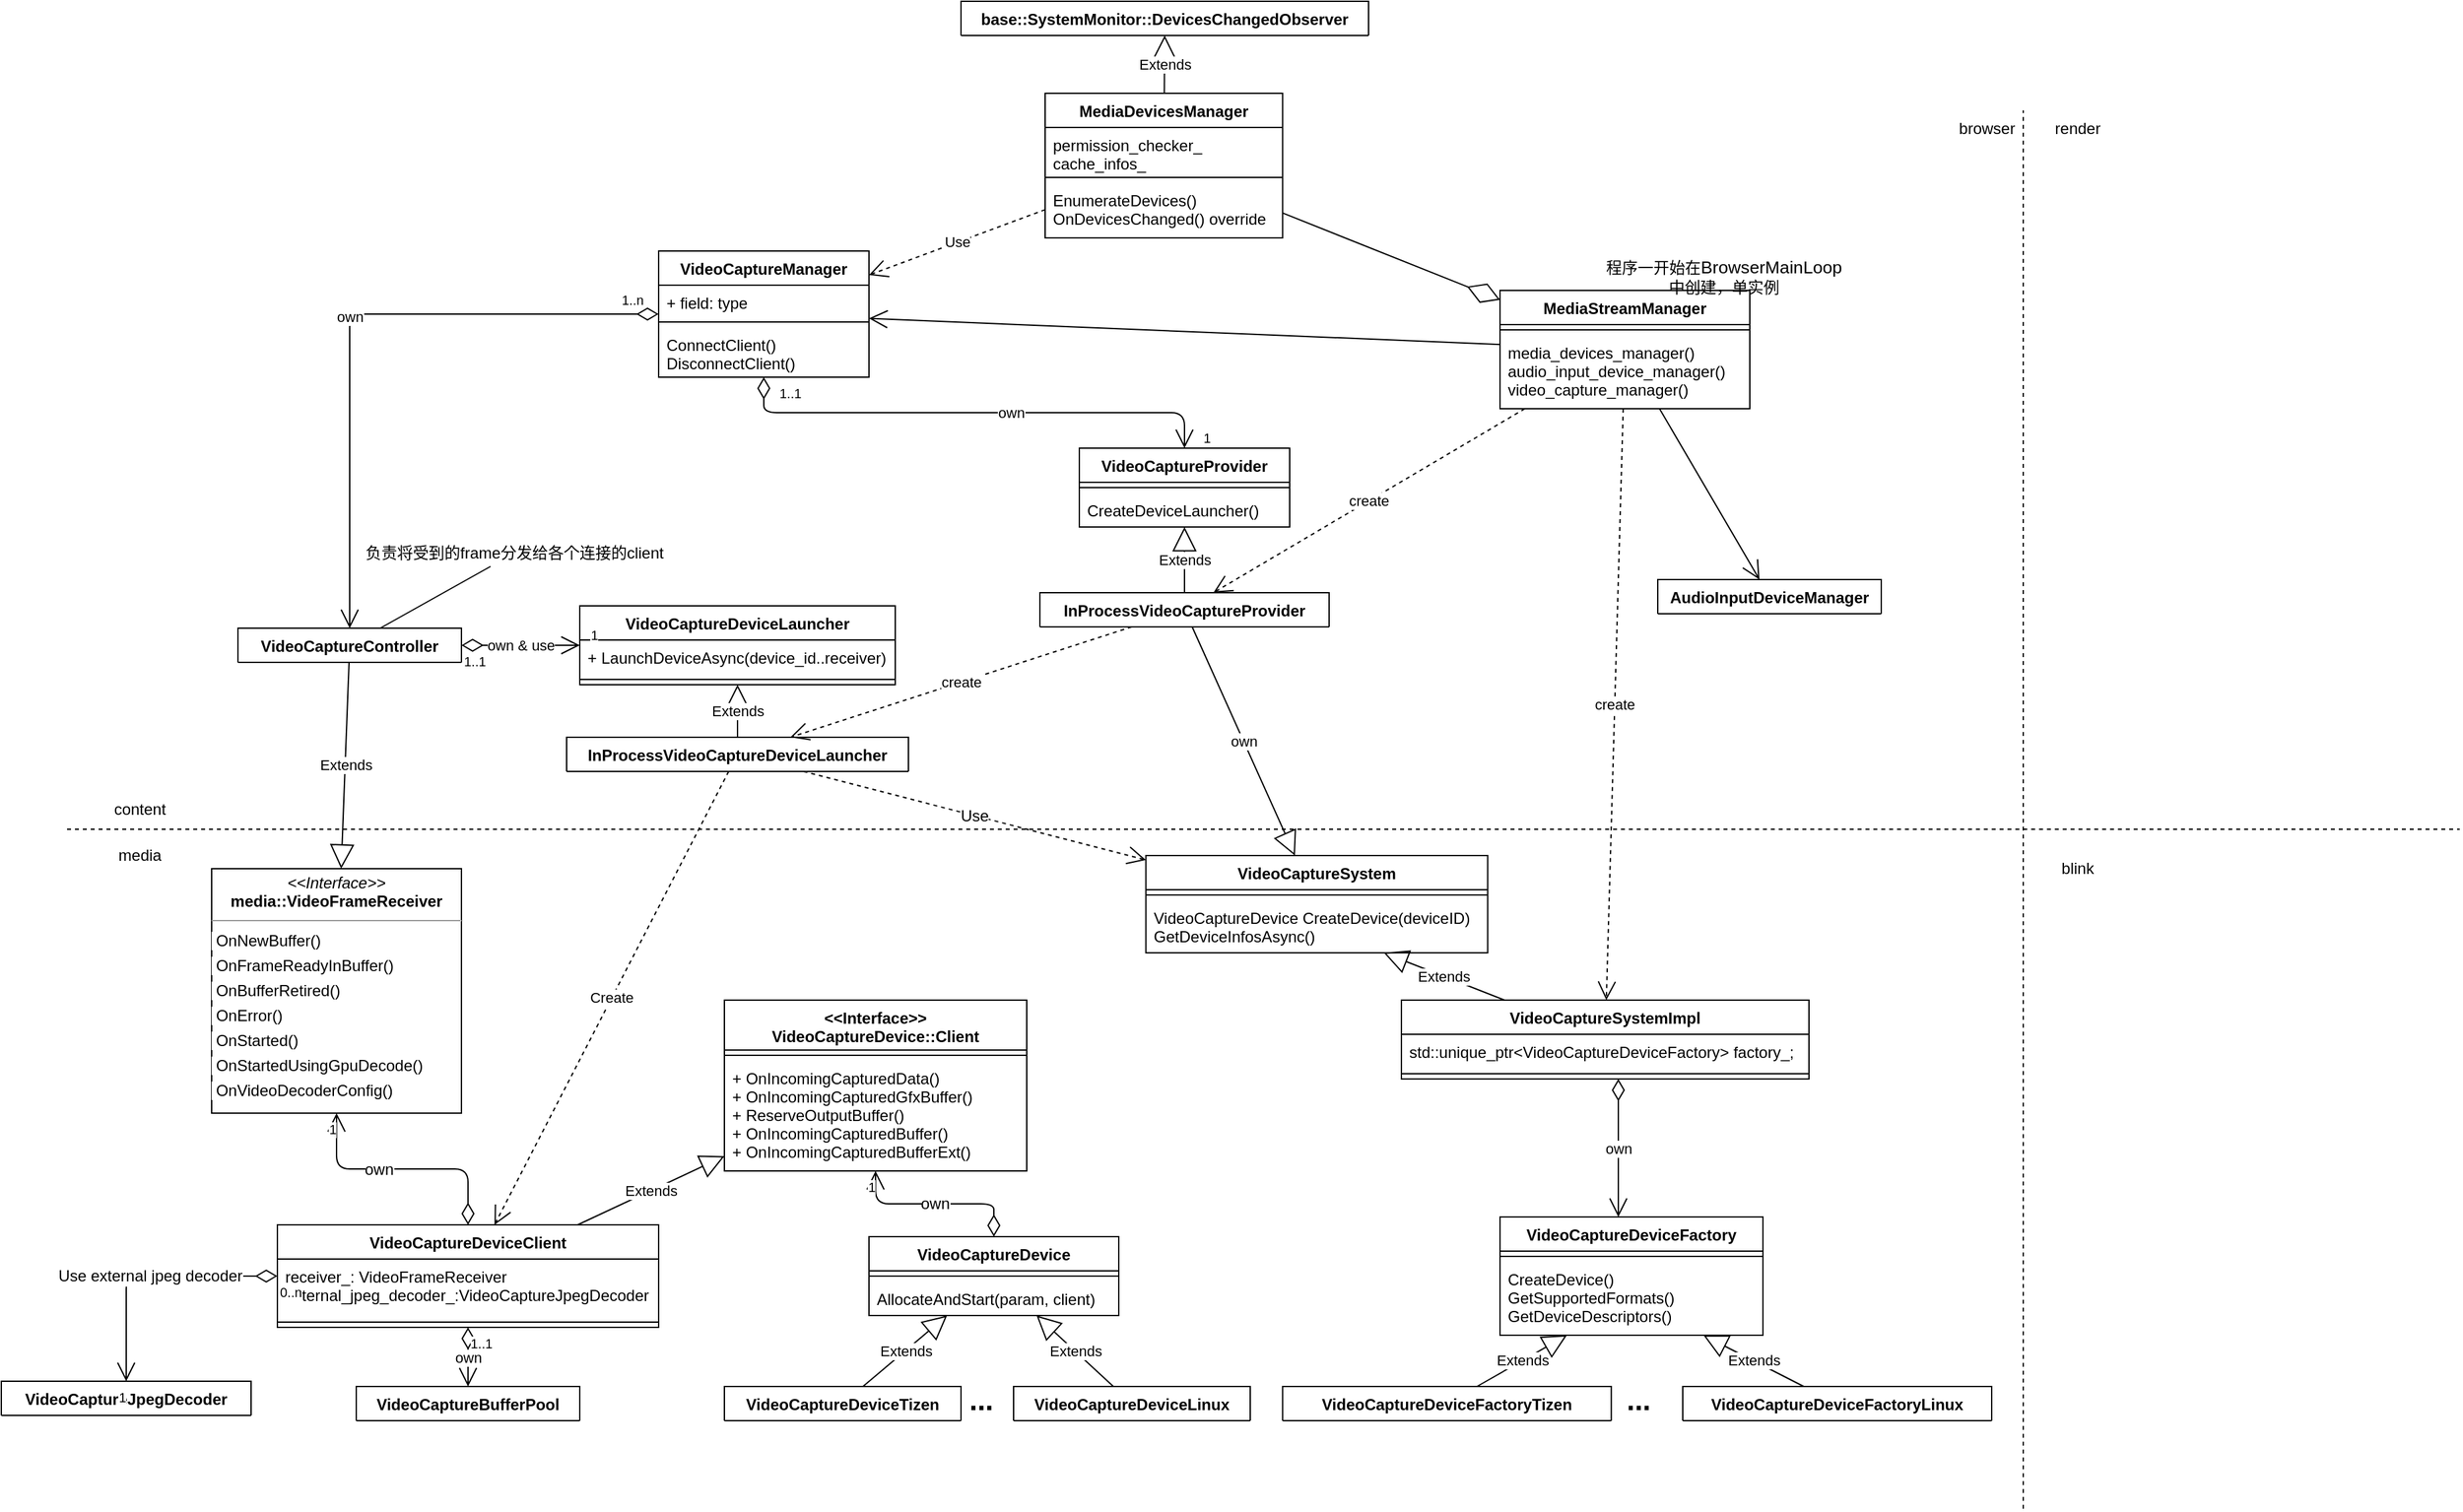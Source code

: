 <mxfile version="12.6.5" type="device"><diagram name="Page-1" id="c4acf3e9-155e-7222-9cf6-157b1a14988f"><mxGraphModel dx="3220" dy="1370" grid="1" gridSize="10" guides="1" tooltips="1" connect="1" arrows="1" fold="1" page="1" pageScale="1" pageWidth="850" pageHeight="1100" background="#ffffff" math="0" shadow="0"><root><mxCell id="0"/><mxCell id="1" parent="0"/><mxCell id="2zGY9rccFZn19IhtZDdH-2" value="MediaStreamManager" style="swimlane;fontStyle=1;align=center;verticalAlign=top;childLayout=stackLayout;horizontal=1;startSize=26;horizontalStack=0;resizeParent=1;resizeParentMax=0;resizeLast=0;collapsible=1;marginBottom=0;" parent="1" vertex="1"><mxGeometry x="1000" y="470" width="190" height="90" as="geometry"><mxRectangle x="1000" y="480" width="160" height="26" as="alternateBounds"/></mxGeometry></mxCell><mxCell id="2zGY9rccFZn19IhtZDdH-4" value="" style="line;strokeWidth=1;fillColor=none;align=left;verticalAlign=middle;spacingTop=-1;spacingLeft=3;spacingRight=3;rotatable=0;labelPosition=right;points=[];portConstraint=eastwest;" parent="2zGY9rccFZn19IhtZDdH-2" vertex="1"><mxGeometry y="26" width="190" height="8" as="geometry"/></mxCell><mxCell id="2zGY9rccFZn19IhtZDdH-5" value="media_devices_manager()&#10;audio_input_device_manager()&#10;video_capture_manager()" style="text;strokeColor=none;fillColor=none;align=left;verticalAlign=top;spacingLeft=4;spacingRight=4;overflow=hidden;rotatable=0;points=[[0,0.5],[1,0.5]];portConstraint=eastwest;" parent="2zGY9rccFZn19IhtZDdH-2" vertex="1"><mxGeometry y="34" width="190" height="56" as="geometry"/></mxCell><mxCell id="2zGY9rccFZn19IhtZDdH-7" value="VideoCaptureManager" style="swimlane;fontStyle=1;align=center;verticalAlign=top;childLayout=stackLayout;horizontal=1;startSize=26;horizontalStack=0;resizeParent=1;resizeParentMax=0;resizeLast=0;collapsible=1;marginBottom=0;" parent="1" vertex="1"><mxGeometry x="360" y="440" width="160" height="96" as="geometry"><mxRectangle x="360" y="470" width="160" height="26" as="alternateBounds"/></mxGeometry></mxCell><mxCell id="2zGY9rccFZn19IhtZDdH-8" value="+ field: type" style="text;strokeColor=none;fillColor=none;align=left;verticalAlign=top;spacingLeft=4;spacingRight=4;overflow=hidden;rotatable=0;points=[[0,0.5],[1,0.5]];portConstraint=eastwest;" parent="2zGY9rccFZn19IhtZDdH-7" vertex="1"><mxGeometry y="26" width="160" height="24" as="geometry"/></mxCell><mxCell id="2zGY9rccFZn19IhtZDdH-9" value="" style="line;strokeWidth=1;fillColor=none;align=left;verticalAlign=middle;spacingTop=-1;spacingLeft=3;spacingRight=3;rotatable=0;labelPosition=right;points=[];portConstraint=eastwest;" parent="2zGY9rccFZn19IhtZDdH-7" vertex="1"><mxGeometry y="50" width="160" height="8" as="geometry"/></mxCell><mxCell id="2zGY9rccFZn19IhtZDdH-10" value="ConnectClient()&#10;DisconnectClient()" style="text;strokeColor=none;fillColor=none;align=left;verticalAlign=top;spacingLeft=4;spacingRight=4;overflow=hidden;rotatable=0;points=[[0,0.5],[1,0.5]];portConstraint=eastwest;" parent="2zGY9rccFZn19IhtZDdH-7" vertex="1"><mxGeometry y="58" width="160" height="38" as="geometry"/></mxCell><mxCell id="2zGY9rccFZn19IhtZDdH-12" value="" style="endArrow=open;endFill=1;endSize=12;html=1;" parent="1" source="2zGY9rccFZn19IhtZDdH-2" target="2zGY9rccFZn19IhtZDdH-7" edge="1"><mxGeometry width="160" relative="1" as="geometry"><mxPoint x="70" y="346" as="sourcePoint"/><mxPoint x="230" y="346" as="targetPoint"/></mxGeometry></mxCell><mxCell id="2zGY9rccFZn19IhtZDdH-14" value="程序一开始在&lt;span style=&quot;white-space: normal ; font-family: &amp;#34;arial&amp;#34; , &amp;#34;verdana&amp;#34; , sans-serif ; font-size: 13.333px ; background-color: rgb(255 , 255 , 255)&quot;&gt;BrowserMainLoop&lt;/span&gt;中创建，单实例" style="text;html=1;align=center;verticalAlign=middle;resizable=0;points=[];autosize=1;" parent="1" vertex="1"><mxGeometry x="1030" y="450" width="280" height="20" as="geometry"/></mxCell><mxCell id="2zGY9rccFZn19IhtZDdH-15" value="" style="endArrow=none;html=1;" parent="1" source="2zGY9rccFZn19IhtZDdH-2" target="2zGY9rccFZn19IhtZDdH-14" edge="1"><mxGeometry width="50" height="50" relative="1" as="geometry"><mxPoint x="650" y="487" as="sourcePoint"/><mxPoint x="700" y="437" as="targetPoint"/></mxGeometry></mxCell><mxCell id="2zGY9rccFZn19IhtZDdH-28" value="VideoCaptureDeviceFactory" style="swimlane;fontStyle=1;align=center;verticalAlign=top;childLayout=stackLayout;horizontal=1;startSize=26;horizontalStack=0;resizeParent=1;resizeParentMax=0;resizeLast=0;collapsible=1;marginBottom=0;" parent="1" vertex="1"><mxGeometry x="1000" y="1175" width="200" height="90" as="geometry"><mxRectangle x="840" y="920" width="190" height="26" as="alternateBounds"/></mxGeometry></mxCell><mxCell id="2zGY9rccFZn19IhtZDdH-30" value="" style="line;strokeWidth=1;fillColor=none;align=left;verticalAlign=middle;spacingTop=-1;spacingLeft=3;spacingRight=3;rotatable=0;labelPosition=right;points=[];portConstraint=eastwest;" parent="2zGY9rccFZn19IhtZDdH-28" vertex="1"><mxGeometry y="26" width="200" height="8" as="geometry"/></mxCell><mxCell id="2zGY9rccFZn19IhtZDdH-31" value="CreateDevice()&#10;GetSupportedFormats()&#10;GetDeviceDescriptors()" style="text;strokeColor=none;fillColor=none;align=left;verticalAlign=top;spacingLeft=4;spacingRight=4;overflow=hidden;rotatable=0;points=[[0,0.5],[1,0.5]];portConstraint=eastwest;" parent="2zGY9rccFZn19IhtZDdH-28" vertex="1"><mxGeometry y="34" width="200" height="56" as="geometry"/></mxCell><mxCell id="2zGY9rccFZn19IhtZDdH-32" value="VideoCaptureController" style="swimlane;fontStyle=1;align=center;verticalAlign=top;childLayout=stackLayout;horizontal=1;startSize=26;horizontalStack=0;resizeParent=1;resizeParentMax=0;resizeLast=0;collapsible=1;marginBottom=0;" parent="1" vertex="1" collapsed="1"><mxGeometry x="40" y="727" width="170" height="26" as="geometry"><mxRectangle x="90" y="750" width="160" height="86" as="alternateBounds"/></mxGeometry></mxCell><mxCell id="2zGY9rccFZn19IhtZDdH-33" value="+ field: type" style="text;strokeColor=none;fillColor=none;align=left;verticalAlign=top;spacingLeft=4;spacingRight=4;overflow=hidden;rotatable=0;points=[[0,0.5],[1,0.5]];portConstraint=eastwest;" parent="2zGY9rccFZn19IhtZDdH-32" vertex="1"><mxGeometry y="26" width="170" height="26" as="geometry"/></mxCell><mxCell id="2zGY9rccFZn19IhtZDdH-34" value="" style="line;strokeWidth=1;fillColor=none;align=left;verticalAlign=middle;spacingTop=-1;spacingLeft=3;spacingRight=3;rotatable=0;labelPosition=right;points=[];portConstraint=eastwest;" parent="2zGY9rccFZn19IhtZDdH-32" vertex="1"><mxGeometry y="52" width="170" height="8" as="geometry"/></mxCell><mxCell id="2zGY9rccFZn19IhtZDdH-35" value="+ method(type): type" style="text;strokeColor=none;fillColor=none;align=left;verticalAlign=top;spacingLeft=4;spacingRight=4;overflow=hidden;rotatable=0;points=[[0,0.5],[1,0.5]];portConstraint=eastwest;" parent="2zGY9rccFZn19IhtZDdH-32" vertex="1"><mxGeometry y="60" width="170" height="26" as="geometry"/></mxCell><mxCell id="2zGY9rccFZn19IhtZDdH-36" value="own" style="endArrow=open;html=1;endSize=12;startArrow=diamondThin;startSize=14;startFill=0;edgeStyle=orthogonalEdgeStyle;" parent="1" source="2zGY9rccFZn19IhtZDdH-7" target="2zGY9rccFZn19IhtZDdH-32" edge="1"><mxGeometry relative="1" as="geometry"><mxPoint x="40" y="476" as="sourcePoint"/><mxPoint x="200" y="476" as="targetPoint"/></mxGeometry></mxCell><mxCell id="2zGY9rccFZn19IhtZDdH-37" value="1..n" style="resizable=0;html=1;align=left;verticalAlign=top;labelBackgroundColor=#ffffff;fontSize=10;" parent="2zGY9rccFZn19IhtZDdH-36" connectable="0" vertex="1"><mxGeometry x="-1" relative="1" as="geometry"><mxPoint x="-30" y="-23" as="offset"/></mxGeometry></mxCell><mxCell id="2zGY9rccFZn19IhtZDdH-39" value="负责将受到的frame分发给各个连接的client" style="text;html=1;align=center;verticalAlign=middle;resizable=0;points=[];autosize=1;" parent="1" vertex="1"><mxGeometry x="130" y="660" width="240" height="20" as="geometry"/></mxCell><mxCell id="2zGY9rccFZn19IhtZDdH-40" value="" style="endArrow=none;html=1;" parent="1" source="2zGY9rccFZn19IhtZDdH-39" target="2zGY9rccFZn19IhtZDdH-32" edge="1"><mxGeometry width="50" height="50" relative="1" as="geometry"><mxPoint x="166.5" y="243" as="sourcePoint"/><mxPoint x="185" y="206" as="targetPoint"/></mxGeometry></mxCell><mxCell id="2zGY9rccFZn19IhtZDdH-44" value="Extends" style="endArrow=block;endSize=16;endFill=0;html=1;" parent="1" source="2zGY9rccFZn19IhtZDdH-32" target="6Ihfe6y1neS1wePysVpg-107" edge="1"><mxGeometry width="160" relative="1" as="geometry"><mxPoint x="40" y="676" as="sourcePoint"/><mxPoint x="173.819" y="590" as="targetPoint"/></mxGeometry></mxCell><mxCell id="2zGY9rccFZn19IhtZDdH-45" value="" style="endArrow=none;dashed=1;html=1;" parent="1" edge="1"><mxGeometry width="50" height="50" relative="1" as="geometry"><mxPoint x="-90" y="880" as="sourcePoint"/><mxPoint x="1730" y="880" as="targetPoint"/></mxGeometry></mxCell><mxCell id="2zGY9rccFZn19IhtZDdH-46" value="content" style="text;html=1;align=center;verticalAlign=middle;resizable=0;points=[];autosize=1;" parent="1" vertex="1"><mxGeometry x="-60" y="855" width="50" height="20" as="geometry"/></mxCell><mxCell id="2zGY9rccFZn19IhtZDdH-47" value="media" style="text;html=1;align=center;verticalAlign=middle;resizable=0;points=[];autosize=1;" parent="1" vertex="1"><mxGeometry x="-60" y="890" width="50" height="20" as="geometry"/></mxCell><mxCell id="2zGY9rccFZn19IhtZDdH-48" value="" style="endArrow=none;dashed=1;html=1;" parent="1" edge="1"><mxGeometry width="50" height="50" relative="1" as="geometry"><mxPoint x="1398" y="1397" as="sourcePoint"/><mxPoint x="1398" y="333" as="targetPoint"/></mxGeometry></mxCell><mxCell id="2zGY9rccFZn19IhtZDdH-49" value="browser" style="text;html=1;align=center;verticalAlign=middle;resizable=0;points=[];autosize=1;" parent="1" vertex="1"><mxGeometry x="1340" y="337" width="60" height="20" as="geometry"/></mxCell><mxCell id="2zGY9rccFZn19IhtZDdH-50" value="render" style="text;html=1;align=center;verticalAlign=middle;resizable=0;points=[];autosize=1;" parent="1" vertex="1"><mxGeometry x="1414" y="337" width="50" height="20" as="geometry"/></mxCell><mxCell id="2zGY9rccFZn19IhtZDdH-51" value="VideoCaptureDeviceClient" style="swimlane;fontStyle=1;align=center;verticalAlign=top;childLayout=stackLayout;horizontal=1;startSize=26;horizontalStack=0;resizeParent=1;resizeParentMax=0;resizeLast=0;collapsible=1;marginBottom=0;" parent="1" vertex="1"><mxGeometry x="70" y="1181" width="290" height="78" as="geometry"><mxRectangle x="120" y="1106" width="180" height="26" as="alternateBounds"/></mxGeometry></mxCell><mxCell id="2zGY9rccFZn19IhtZDdH-52" value="receiver_: VideoFrameReceiver&#10;external_jpeg_decoder_:VideoCaptureJpegDecoder" style="text;strokeColor=none;fillColor=none;align=left;verticalAlign=top;spacingLeft=4;spacingRight=4;overflow=hidden;rotatable=0;points=[[0,0.5],[1,0.5]];portConstraint=eastwest;" parent="2zGY9rccFZn19IhtZDdH-51" vertex="1"><mxGeometry y="26" width="290" height="44" as="geometry"/></mxCell><mxCell id="2zGY9rccFZn19IhtZDdH-53" value="" style="line;strokeWidth=1;fillColor=none;align=left;verticalAlign=middle;spacingTop=-1;spacingLeft=3;spacingRight=3;rotatable=0;labelPosition=right;points=[];portConstraint=eastwest;" parent="2zGY9rccFZn19IhtZDdH-51" vertex="1"><mxGeometry y="70" width="290" height="8" as="geometry"/></mxCell><mxCell id="2zGY9rccFZn19IhtZDdH-64" value="Extends" style="endArrow=block;endSize=16;endFill=0;html=1;" parent="1" source="2zGY9rccFZn19IhtZDdH-51" target="FUYTme6IYobLHsFIHj_t-3" edge="1"><mxGeometry width="160" relative="1" as="geometry"><mxPoint x="30" y="1420" as="sourcePoint"/><mxPoint x="416.597" y="1000.0" as="targetPoint"/></mxGeometry></mxCell><mxCell id="2zGY9rccFZn19IhtZDdH-65" value="VideoCaptureDeviceLauncher" style="swimlane;fontStyle=1;align=center;verticalAlign=top;childLayout=stackLayout;horizontal=1;startSize=26;horizontalStack=0;resizeParent=1;resizeParentMax=0;resizeLast=0;collapsible=1;marginBottom=0;" parent="1" vertex="1"><mxGeometry x="300" y="710" width="240" height="60" as="geometry"><mxRectangle x="300" y="700" width="200" height="26" as="alternateBounds"/></mxGeometry></mxCell><mxCell id="2zGY9rccFZn19IhtZDdH-68" value="+ LaunchDeviceAsync(device_id..receiver)" style="text;strokeColor=none;fillColor=none;align=left;verticalAlign=top;spacingLeft=4;spacingRight=4;overflow=hidden;rotatable=0;points=[[0,0.5],[1,0.5]];portConstraint=eastwest;" parent="2zGY9rccFZn19IhtZDdH-65" vertex="1"><mxGeometry y="26" width="240" height="26" as="geometry"/></mxCell><mxCell id="2zGY9rccFZn19IhtZDdH-67" value="" style="line;strokeWidth=1;fillColor=none;align=left;verticalAlign=middle;spacingTop=-1;spacingLeft=3;spacingRight=3;rotatable=0;labelPosition=right;points=[];portConstraint=eastwest;" parent="2zGY9rccFZn19IhtZDdH-65" vertex="1"><mxGeometry y="52" width="240" height="8" as="geometry"/></mxCell><mxCell id="2zGY9rccFZn19IhtZDdH-71" value="InProcessVideoCaptureDeviceLauncher" style="swimlane;fontStyle=1;align=center;verticalAlign=top;childLayout=stackLayout;horizontal=1;startSize=26;horizontalStack=0;resizeParent=1;resizeParentMax=0;resizeLast=0;collapsible=1;marginBottom=0;" parent="1" vertex="1" collapsed="1"><mxGeometry x="290" y="810" width="260" height="26" as="geometry"><mxRectangle x="120" y="820" width="270" height="86" as="alternateBounds"/></mxGeometry></mxCell><mxCell id="2zGY9rccFZn19IhtZDdH-72" value="+ field: type" style="text;strokeColor=none;fillColor=none;align=left;verticalAlign=top;spacingLeft=4;spacingRight=4;overflow=hidden;rotatable=0;points=[[0,0.5],[1,0.5]];portConstraint=eastwest;" parent="2zGY9rccFZn19IhtZDdH-71" vertex="1"><mxGeometry y="26" width="260" height="26" as="geometry"/></mxCell><mxCell id="2zGY9rccFZn19IhtZDdH-73" value="" style="line;strokeWidth=1;fillColor=none;align=left;verticalAlign=middle;spacingTop=-1;spacingLeft=3;spacingRight=3;rotatable=0;labelPosition=right;points=[];portConstraint=eastwest;" parent="2zGY9rccFZn19IhtZDdH-71" vertex="1"><mxGeometry y="52" width="260" height="8" as="geometry"/></mxCell><mxCell id="2zGY9rccFZn19IhtZDdH-74" value="+ method(type): type" style="text;strokeColor=none;fillColor=none;align=left;verticalAlign=top;spacingLeft=4;spacingRight=4;overflow=hidden;rotatable=0;points=[[0,0.5],[1,0.5]];portConstraint=eastwest;" parent="2zGY9rccFZn19IhtZDdH-71" vertex="1"><mxGeometry y="60" width="260" height="26" as="geometry"/></mxCell><mxCell id="2zGY9rccFZn19IhtZDdH-79" value="Extends" style="endArrow=block;endSize=16;endFill=0;html=1;" parent="1" source="2zGY9rccFZn19IhtZDdH-71" target="2zGY9rccFZn19IhtZDdH-65" edge="1"><mxGeometry width="160" relative="1" as="geometry"><mxPoint x="30" y="1420" as="sourcePoint"/><mxPoint x="190" y="1420" as="targetPoint"/></mxGeometry></mxCell><mxCell id="2zGY9rccFZn19IhtZDdH-81" value="Create" style="endArrow=open;endSize=12;dashed=1;html=1;" parent="1" source="2zGY9rccFZn19IhtZDdH-71" target="2zGY9rccFZn19IhtZDdH-51" edge="1"><mxGeometry width="160" relative="1" as="geometry"><mxPoint x="30" y="1420" as="sourcePoint"/><mxPoint x="190" y="1420" as="targetPoint"/></mxGeometry></mxCell><mxCell id="2zGY9rccFZn19IhtZDdH-84" value="own &amp;amp; use" style="endArrow=open;html=1;endSize=12;startArrow=diamondThin;startSize=14;startFill=0;edgeStyle=orthogonalEdgeStyle;" parent="1" source="2zGY9rccFZn19IhtZDdH-32" target="2zGY9rccFZn19IhtZDdH-65" edge="1"><mxGeometry relative="1" as="geometry"><mxPoint x="304.9" y="590" as="sourcePoint"/><mxPoint x="384.857" y="550" as="targetPoint"/></mxGeometry></mxCell><mxCell id="2zGY9rccFZn19IhtZDdH-85" value="1..1" style="resizable=0;html=1;align=left;verticalAlign=top;labelBackgroundColor=#ffffff;fontSize=10;" parent="2zGY9rccFZn19IhtZDdH-84" connectable="0" vertex="1"><mxGeometry x="-1" relative="1" as="geometry"/></mxCell><mxCell id="2zGY9rccFZn19IhtZDdH-86" value="1" style="resizable=0;html=1;align=right;verticalAlign=top;labelBackgroundColor=#ffffff;fontSize=10;" parent="2zGY9rccFZn19IhtZDdH-84" connectable="0" vertex="1"><mxGeometry x="1" relative="1" as="geometry"><mxPoint x="14.9" y="-20.1" as="offset"/></mxGeometry></mxCell><mxCell id="FUYTme6IYobLHsFIHj_t-3" value="&lt;&lt;Interface&gt;&gt;&#10;VideoCaptureDevice::Client" style="swimlane;fontStyle=1;align=center;verticalAlign=top;childLayout=stackLayout;horizontal=1;startSize=38;horizontalStack=0;resizeParent=1;resizeParentMax=0;resizeLast=0;collapsible=1;marginBottom=0;" parent="1" vertex="1"><mxGeometry x="410" y="1010" width="230" height="130" as="geometry"><mxRectangle x="350" y="1016" width="190" height="38" as="alternateBounds"/></mxGeometry></mxCell><mxCell id="FUYTme6IYobLHsFIHj_t-5" value="" style="line;strokeWidth=1;fillColor=none;align=left;verticalAlign=middle;spacingTop=-1;spacingLeft=3;spacingRight=3;rotatable=0;labelPosition=right;points=[];portConstraint=eastwest;" parent="FUYTme6IYobLHsFIHj_t-3" vertex="1"><mxGeometry y="38" width="230" height="8" as="geometry"/></mxCell><mxCell id="FUYTme6IYobLHsFIHj_t-6" value="+ OnIncomingCapturedData()&#10;+ OnIncomingCapturedGfxBuffer()&#10;+ ReserveOutputBuffer()&#10;+ OnIncomingCapturedBuffer()&#10;+ OnIncomingCapturedBufferExt()" style="text;strokeColor=none;fillColor=none;align=left;verticalAlign=top;spacingLeft=4;spacingRight=4;overflow=hidden;rotatable=0;points=[[0,0.5],[1,0.5]];portConstraint=eastwest;" parent="FUYTme6IYobLHsFIHj_t-3" vertex="1"><mxGeometry y="46" width="230" height="84" as="geometry"/></mxCell><mxCell id="FUYTme6IYobLHsFIHj_t-8" value="own" style="endArrow=open;html=1;endSize=12;startArrow=diamondThin;startSize=14;startFill=0;edgeStyle=orthogonalEdgeStyle;exitX=0.5;exitY=1;exitDx=0;exitDy=0;" parent="1" source="2zGY9rccFZn19IhtZDdH-51" target="2zGY9rccFZn19IhtZDdH-88" edge="1"><mxGeometry relative="1" as="geometry"><mxPoint x="440" y="1194" as="sourcePoint"/><mxPoint x="600" y="1194" as="targetPoint"/></mxGeometry></mxCell><mxCell id="FUYTme6IYobLHsFIHj_t-9" value="1..1" style="resizable=0;html=1;align=left;verticalAlign=top;labelBackgroundColor=#ffffff;fontSize=10;" parent="FUYTme6IYobLHsFIHj_t-8" connectable="0" vertex="1"><mxGeometry x="-1" relative="1" as="geometry"/></mxCell><mxCell id="FUYTme6IYobLHsFIHj_t-10" value="1" style="resizable=0;html=1;align=right;verticalAlign=top;labelBackgroundColor=#ffffff;fontSize=10;" parent="FUYTme6IYobLHsFIHj_t-8" connectable="0" vertex="1"><mxGeometry x="1" relative="1" as="geometry"/></mxCell><mxCell id="2zGY9rccFZn19IhtZDdH-88" value="VideoCaptureBufferPool" style="swimlane;fontStyle=1;align=center;verticalAlign=top;childLayout=stackLayout;horizontal=1;startSize=26;horizontalStack=0;resizeParent=1;resizeParentMax=0;resizeLast=0;collapsible=1;marginBottom=0;" parent="1" vertex="1" collapsed="1"><mxGeometry x="130" y="1304" width="170" height="26" as="geometry"><mxRectangle x="155" y="1304" width="160" height="86" as="alternateBounds"/></mxGeometry></mxCell><mxCell id="2zGY9rccFZn19IhtZDdH-89" value="+ field: type" style="text;strokeColor=none;fillColor=none;align=left;verticalAlign=top;spacingLeft=4;spacingRight=4;overflow=hidden;rotatable=0;points=[[0,0.5],[1,0.5]];portConstraint=eastwest;" parent="2zGY9rccFZn19IhtZDdH-88" vertex="1"><mxGeometry y="26" width="170" height="26" as="geometry"/></mxCell><mxCell id="2zGY9rccFZn19IhtZDdH-90" value="" style="line;strokeWidth=1;fillColor=none;align=left;verticalAlign=middle;spacingTop=-1;spacingLeft=3;spacingRight=3;rotatable=0;labelPosition=right;points=[];portConstraint=eastwest;" parent="2zGY9rccFZn19IhtZDdH-88" vertex="1"><mxGeometry y="52" width="170" height="8" as="geometry"/></mxCell><mxCell id="2zGY9rccFZn19IhtZDdH-91" value="+ method(type): type" style="text;strokeColor=none;fillColor=none;align=left;verticalAlign=top;spacingLeft=4;spacingRight=4;overflow=hidden;rotatable=0;points=[[0,0.5],[1,0.5]];portConstraint=eastwest;" parent="2zGY9rccFZn19IhtZDdH-88" vertex="1"><mxGeometry y="60" width="170" height="26" as="geometry"/></mxCell><mxCell id="2zGY9rccFZn19IhtZDdH-55" value="VideoCaptureDevice" style="swimlane;fontStyle=1;align=center;verticalAlign=top;childLayout=stackLayout;horizontal=1;startSize=26;horizontalStack=0;resizeParent=1;resizeParentMax=0;resizeLast=0;collapsible=1;marginBottom=0;" parent="1" vertex="1"><mxGeometry x="520" y="1190" width="190" height="60" as="geometry"><mxRectangle x="630" y="972" width="150" height="26" as="alternateBounds"/></mxGeometry></mxCell><mxCell id="2zGY9rccFZn19IhtZDdH-57" value="" style="line;strokeWidth=1;fillColor=none;align=left;verticalAlign=middle;spacingTop=-1;spacingLeft=3;spacingRight=3;rotatable=0;labelPosition=right;points=[];portConstraint=eastwest;" parent="2zGY9rccFZn19IhtZDdH-55" vertex="1"><mxGeometry y="26" width="190" height="8" as="geometry"/></mxCell><mxCell id="2zGY9rccFZn19IhtZDdH-58" value="AllocateAndStart(param, client)" style="text;strokeColor=none;fillColor=none;align=left;verticalAlign=top;spacingLeft=4;spacingRight=4;overflow=hidden;rotatable=0;points=[[0,0.5],[1,0.5]];portConstraint=eastwest;" parent="2zGY9rccFZn19IhtZDdH-55" vertex="1"><mxGeometry y="34" width="190" height="26" as="geometry"/></mxCell><mxCell id="6Ihfe6y1neS1wePysVpg-1" value="VideoCaptureSystem" style="swimlane;fontStyle=1;align=center;verticalAlign=top;childLayout=stackLayout;horizontal=1;startSize=26;horizontalStack=0;resizeParent=1;resizeParentMax=0;resizeLast=0;collapsible=1;marginBottom=0;" vertex="1" parent="1"><mxGeometry x="730.65" y="900" width="260" height="74" as="geometry"/></mxCell><mxCell id="6Ihfe6y1neS1wePysVpg-3" value="" style="line;strokeWidth=1;fillColor=none;align=left;verticalAlign=middle;spacingTop=-1;spacingLeft=3;spacingRight=3;rotatable=0;labelPosition=right;points=[];portConstraint=eastwest;" vertex="1" parent="6Ihfe6y1neS1wePysVpg-1"><mxGeometry y="26" width="260" height="8" as="geometry"/></mxCell><mxCell id="6Ihfe6y1neS1wePysVpg-4" value="VideoCaptureDevice CreateDevice(deviceID)&#10;GetDeviceInfosAsync()" style="text;strokeColor=none;fillColor=none;align=left;verticalAlign=top;spacingLeft=4;spacingRight=4;overflow=hidden;rotatable=0;points=[[0,0.5],[1,0.5]];portConstraint=eastwest;" vertex="1" parent="6Ihfe6y1neS1wePysVpg-1"><mxGeometry y="34" width="260" height="40" as="geometry"/></mxCell><mxCell id="6Ihfe6y1neS1wePysVpg-11" value="Extends" style="endArrow=block;endSize=16;endFill=0;html=1;" edge="1" parent="1" source="6Ihfe6y1neS1wePysVpg-16" target="6Ihfe6y1neS1wePysVpg-4"><mxGeometry width="160" relative="1" as="geometry"><mxPoint x="659.691" y="1016" as="sourcePoint"/><mxPoint x="190" y="1420" as="targetPoint"/></mxGeometry></mxCell><mxCell id="6Ihfe6y1neS1wePysVpg-16" value="VideoCaptureSystemImpl" style="swimlane;fontStyle=1;align=center;verticalAlign=top;childLayout=stackLayout;horizontal=1;startSize=26;horizontalStack=0;resizeParent=1;resizeParentMax=0;resizeLast=0;collapsible=1;marginBottom=0;" vertex="1" parent="1"><mxGeometry x="925" y="1010" width="310" height="60" as="geometry"/></mxCell><mxCell id="6Ihfe6y1neS1wePysVpg-17" value="std::unique_ptr&lt;VideoCaptureDeviceFactory&gt; factory_;" style="text;strokeColor=none;fillColor=none;align=left;verticalAlign=top;spacingLeft=4;spacingRight=4;overflow=hidden;rotatable=0;points=[[0,0.5],[1,0.5]];portConstraint=eastwest;" vertex="1" parent="6Ihfe6y1neS1wePysVpg-16"><mxGeometry y="26" width="310" height="26" as="geometry"/></mxCell><mxCell id="6Ihfe6y1neS1wePysVpg-18" value="" style="line;strokeWidth=1;fillColor=none;align=left;verticalAlign=middle;spacingTop=-1;spacingLeft=3;spacingRight=3;rotatable=0;labelPosition=right;points=[];portConstraint=eastwest;" vertex="1" parent="6Ihfe6y1neS1wePysVpg-16"><mxGeometry y="52" width="310" height="8" as="geometry"/></mxCell><mxCell id="6Ihfe6y1neS1wePysVpg-20" value="own" style="endArrow=open;html=1;endSize=12;startArrow=diamondThin;startSize=14;startFill=0;edgeStyle=orthogonalEdgeStyle;" edge="1" parent="1" source="6Ihfe6y1neS1wePysVpg-16" target="2zGY9rccFZn19IhtZDdH-28"><mxGeometry relative="1" as="geometry"><mxPoint x="1254" y="981" as="sourcePoint"/><mxPoint x="1254" y="1221" as="targetPoint"/><Array as="points"><mxPoint x="1090" y="1100"/><mxPoint x="1090" y="1100"/></Array></mxGeometry></mxCell><mxCell id="6Ihfe6y1neS1wePysVpg-24" value="create" style="endArrow=open;endSize=12;dashed=1;html=1;" edge="1" parent="1" source="6Ihfe6y1neS1wePysVpg-33" target="2zGY9rccFZn19IhtZDdH-71"><mxGeometry width="160" relative="1" as="geometry"><mxPoint x="30" y="1420" as="sourcePoint"/><mxPoint x="190" y="1420" as="targetPoint"/><Array as="points"/></mxGeometry></mxCell><mxCell id="6Ihfe6y1neS1wePysVpg-26" value="create" style="endArrow=open;endSize=12;dashed=1;html=1;" edge="1" parent="1" source="2zGY9rccFZn19IhtZDdH-2" target="6Ihfe6y1neS1wePysVpg-16"><mxGeometry width="160" relative="1" as="geometry"><mxPoint x="849.08" y="672" as="sourcePoint"/><mxPoint x="610.92" y="820" as="targetPoint"/><Array as="points"/></mxGeometry></mxCell><mxCell id="6Ihfe6y1neS1wePysVpg-27" value="own" style="endArrow=block;endSize=16;endFill=0;html=1;" edge="1" parent="1" source="6Ihfe6y1neS1wePysVpg-33" target="6Ihfe6y1neS1wePysVpg-1"><mxGeometry width="160" relative="1" as="geometry"><mxPoint x="30" y="1420" as="sourcePoint"/><mxPoint x="190" y="1420" as="targetPoint"/></mxGeometry></mxCell><mxCell id="6Ihfe6y1neS1wePysVpg-29" value="VideoCaptureProvider" style="swimlane;fontStyle=1;align=center;verticalAlign=top;childLayout=stackLayout;horizontal=1;startSize=26;horizontalStack=0;resizeParent=1;resizeParentMax=0;resizeLast=0;collapsible=1;marginBottom=0;" vertex="1" parent="1"><mxGeometry x="680" y="590" width="160" height="60" as="geometry"/></mxCell><mxCell id="6Ihfe6y1neS1wePysVpg-31" value="" style="line;strokeWidth=1;fillColor=none;align=left;verticalAlign=middle;spacingTop=-1;spacingLeft=3;spacingRight=3;rotatable=0;labelPosition=right;points=[];portConstraint=eastwest;" vertex="1" parent="6Ihfe6y1neS1wePysVpg-29"><mxGeometry y="26" width="160" height="8" as="geometry"/></mxCell><mxCell id="6Ihfe6y1neS1wePysVpg-32" value="CreateDeviceLauncher()" style="text;strokeColor=none;fillColor=none;align=left;verticalAlign=top;spacingLeft=4;spacingRight=4;overflow=hidden;rotatable=0;points=[[0,0.5],[1,0.5]];portConstraint=eastwest;" vertex="1" parent="6Ihfe6y1neS1wePysVpg-29"><mxGeometry y="34" width="160" height="26" as="geometry"/></mxCell><mxCell id="6Ihfe6y1neS1wePysVpg-33" value="InProcessVideoCaptureProvider" style="swimlane;fontStyle=1;align=center;verticalAlign=top;childLayout=stackLayout;horizontal=1;startSize=26;horizontalStack=0;resizeParent=1;resizeParentMax=0;resizeLast=0;collapsible=1;marginBottom=0;" vertex="1" collapsed="1" parent="1"><mxGeometry x="650" y="700" width="220" height="26" as="geometry"><mxRectangle x="580" y="674" width="240" height="34" as="alternateBounds"/></mxGeometry></mxCell><mxCell id="6Ihfe6y1neS1wePysVpg-35" value="" style="line;strokeWidth=1;fillColor=none;align=left;verticalAlign=middle;spacingTop=-1;spacingLeft=3;spacingRight=3;rotatable=0;labelPosition=right;points=[];portConstraint=eastwest;" vertex="1" parent="6Ihfe6y1neS1wePysVpg-33"><mxGeometry y="26" width="220" height="8" as="geometry"/></mxCell><mxCell id="6Ihfe6y1neS1wePysVpg-37" value="Extends" style="endArrow=block;endSize=16;endFill=0;html=1;" edge="1" parent="1" source="6Ihfe6y1neS1wePysVpg-33" target="6Ihfe6y1neS1wePysVpg-29"><mxGeometry width="160" relative="1" as="geometry"><mxPoint x="30" y="1420" as="sourcePoint"/><mxPoint x="190" y="1420" as="targetPoint"/></mxGeometry></mxCell><mxCell id="6Ihfe6y1neS1wePysVpg-45" value="AudioInputDeviceManager" style="swimlane;fontStyle=1;align=center;verticalAlign=top;childLayout=stackLayout;horizontal=1;startSize=26;horizontalStack=0;resizeParent=1;resizeParentMax=0;resizeLast=0;collapsible=1;marginBottom=0;" vertex="1" collapsed="1" parent="1"><mxGeometry x="1120" y="690" width="170" height="26" as="geometry"><mxRectangle x="350" y="359" width="160" height="86" as="alternateBounds"/></mxGeometry></mxCell><mxCell id="6Ihfe6y1neS1wePysVpg-46" value="+ field: type" style="text;strokeColor=none;fillColor=none;align=left;verticalAlign=top;spacingLeft=4;spacingRight=4;overflow=hidden;rotatable=0;points=[[0,0.5],[1,0.5]];portConstraint=eastwest;" vertex="1" parent="6Ihfe6y1neS1wePysVpg-45"><mxGeometry y="26" width="170" height="26" as="geometry"/></mxCell><mxCell id="6Ihfe6y1neS1wePysVpg-47" value="" style="line;strokeWidth=1;fillColor=none;align=left;verticalAlign=middle;spacingTop=-1;spacingLeft=3;spacingRight=3;rotatable=0;labelPosition=right;points=[];portConstraint=eastwest;" vertex="1" parent="6Ihfe6y1neS1wePysVpg-45"><mxGeometry y="52" width="170" height="8" as="geometry"/></mxCell><mxCell id="6Ihfe6y1neS1wePysVpg-48" value="+ method(type): type" style="text;strokeColor=none;fillColor=none;align=left;verticalAlign=top;spacingLeft=4;spacingRight=4;overflow=hidden;rotatable=0;points=[[0,0.5],[1,0.5]];portConstraint=eastwest;" vertex="1" parent="6Ihfe6y1neS1wePysVpg-45"><mxGeometry y="60" width="170" height="26" as="geometry"/></mxCell><mxCell id="6Ihfe6y1neS1wePysVpg-49" value="MediaDevicesManager" style="swimlane;fontStyle=1;align=center;verticalAlign=top;childLayout=stackLayout;horizontal=1;startSize=26;horizontalStack=0;resizeParent=1;resizeParentMax=0;resizeLast=0;collapsible=1;marginBottom=0;" vertex="1" parent="1"><mxGeometry x="654" y="320" width="180.65" height="110" as="geometry"><mxRectangle x="849.35" y="540" width="160" height="26" as="alternateBounds"/></mxGeometry></mxCell><mxCell id="6Ihfe6y1neS1wePysVpg-50" value="permission_checker_&#10;cache_infos_" style="text;strokeColor=none;fillColor=none;align=left;verticalAlign=top;spacingLeft=4;spacingRight=4;overflow=hidden;rotatable=0;points=[[0,0.5],[1,0.5]];portConstraint=eastwest;" vertex="1" parent="6Ihfe6y1neS1wePysVpg-49"><mxGeometry y="26" width="180.65" height="34" as="geometry"/></mxCell><mxCell id="6Ihfe6y1neS1wePysVpg-51" value="" style="line;strokeWidth=1;fillColor=none;align=left;verticalAlign=middle;spacingTop=-1;spacingLeft=3;spacingRight=3;rotatable=0;labelPosition=right;points=[];portConstraint=eastwest;" vertex="1" parent="6Ihfe6y1neS1wePysVpg-49"><mxGeometry y="60" width="180.65" height="8" as="geometry"/></mxCell><mxCell id="6Ihfe6y1neS1wePysVpg-52" value="EnumerateDevices()&#10;OnDevicesChanged() override" style="text;strokeColor=none;fillColor=none;align=left;verticalAlign=top;spacingLeft=4;spacingRight=4;overflow=hidden;rotatable=0;points=[[0,0.5],[1,0.5]];portConstraint=eastwest;" vertex="1" parent="6Ihfe6y1neS1wePysVpg-49"><mxGeometry y="68" width="180.65" height="42" as="geometry"/></mxCell><mxCell id="6Ihfe6y1neS1wePysVpg-55" value="" style="endArrow=open;endFill=1;endSize=12;html=1;" edge="1" parent="1" source="2zGY9rccFZn19IhtZDdH-2" target="6Ihfe6y1neS1wePysVpg-45"><mxGeometry width="160" relative="1" as="geometry"><mxPoint x="1076.891" y="524" as="sourcePoint"/><mxPoint x="983.109" y="617.0" as="targetPoint"/></mxGeometry></mxCell><mxCell id="6Ihfe6y1neS1wePysVpg-58" value="base::SystemMonitor::DevicesChangedObserver" style="swimlane;fontStyle=1;align=center;verticalAlign=top;childLayout=stackLayout;horizontal=1;startSize=26;horizontalStack=0;resizeParent=1;resizeParentMax=0;resizeLast=0;collapsible=1;marginBottom=0;" vertex="1" collapsed="1" parent="1"><mxGeometry x="590" y="250" width="310" height="26" as="geometry"><mxRectangle x="745.32" y="200" width="310" height="34" as="alternateBounds"/></mxGeometry></mxCell><mxCell id="6Ihfe6y1neS1wePysVpg-60" value="" style="line;strokeWidth=1;fillColor=none;align=left;verticalAlign=middle;spacingTop=-1;spacingLeft=3;spacingRight=3;rotatable=0;labelPosition=right;points=[];portConstraint=eastwest;" vertex="1" parent="6Ihfe6y1neS1wePysVpg-58"><mxGeometry y="26" width="310" height="8" as="geometry"/></mxCell><mxCell id="6Ihfe6y1neS1wePysVpg-62" value="Extends" style="endArrow=block;endSize=16;endFill=0;html=1;" edge="1" parent="1" source="6Ihfe6y1neS1wePysVpg-49" target="6Ihfe6y1neS1wePysVpg-58"><mxGeometry width="160" relative="1" as="geometry"><mxPoint x="480" y="1420" as="sourcePoint"/><mxPoint x="640" y="1420" as="targetPoint"/></mxGeometry></mxCell><mxCell id="6Ihfe6y1neS1wePysVpg-64" value="" style="endArrow=diamondThin;endFill=0;endSize=24;html=1;" edge="1" parent="1" source="6Ihfe6y1neS1wePysVpg-49" target="2zGY9rccFZn19IhtZDdH-2"><mxGeometry width="160" relative="1" as="geometry"><mxPoint x="1020" y="720" as="sourcePoint"/><mxPoint x="1180" y="720" as="targetPoint"/></mxGeometry></mxCell><mxCell id="6Ihfe6y1neS1wePysVpg-65" value="Use" style="endArrow=open;endSize=12;dashed=1;html=1;" edge="1" parent="1" source="6Ihfe6y1neS1wePysVpg-49" target="2zGY9rccFZn19IhtZDdH-7"><mxGeometry width="160" relative="1" as="geometry"><mxPoint x="640" y="530" as="sourcePoint"/><mxPoint x="800" y="530" as="targetPoint"/></mxGeometry></mxCell><mxCell id="6Ihfe6y1neS1wePysVpg-67" value="own" style="endArrow=open;html=1;endSize=12;startArrow=diamondThin;startSize=14;startFill=0;edgeStyle=orthogonalEdgeStyle;exitX=0.5;exitY=1;exitDx=0;exitDy=0;" edge="1" parent="1" source="2zGY9rccFZn19IhtZDdH-7" target="6Ihfe6y1neS1wePysVpg-29"><mxGeometry x="0.147" relative="1" as="geometry"><mxPoint x="620" y="530" as="sourcePoint"/><mxPoint x="780" y="530" as="targetPoint"/><mxPoint as="offset"/></mxGeometry></mxCell><mxCell id="6Ihfe6y1neS1wePysVpg-68" value="1..1" style="resizable=0;html=1;align=left;verticalAlign=top;labelBackgroundColor=#ffffff;fontSize=10;" connectable="0" vertex="1" parent="6Ihfe6y1neS1wePysVpg-67"><mxGeometry x="-1" relative="1" as="geometry"><mxPoint x="10" as="offset"/></mxGeometry></mxCell><mxCell id="6Ihfe6y1neS1wePysVpg-69" value="1" style="resizable=0;html=1;align=right;verticalAlign=top;labelBackgroundColor=#ffffff;fontSize=10;" connectable="0" vertex="1" parent="6Ihfe6y1neS1wePysVpg-67"><mxGeometry x="1" relative="1" as="geometry"><mxPoint x="20" y="-20.17" as="offset"/></mxGeometry></mxCell><mxCell id="6Ihfe6y1neS1wePysVpg-70" value="create" style="endArrow=open;endSize=12;dashed=1;html=1;" edge="1" parent="1" source="2zGY9rccFZn19IhtZDdH-2" target="6Ihfe6y1neS1wePysVpg-33"><mxGeometry width="160" relative="1" as="geometry"><mxPoint x="1084.766" y="524" as="sourcePoint"/><mxPoint x="887.079" y="1015" as="targetPoint"/><Array as="points"/></mxGeometry></mxCell><mxCell id="6Ihfe6y1neS1wePysVpg-72" value="VideoCaptureDeviceFactoryTizen" style="swimlane;fontStyle=1;align=center;verticalAlign=top;childLayout=stackLayout;horizontal=1;startSize=26;horizontalStack=0;resizeParent=1;resizeParentMax=0;resizeLast=0;collapsible=1;marginBottom=0;" vertex="1" collapsed="1" parent="1"><mxGeometry x="834.65" y="1304" width="250" height="26" as="geometry"><mxRectangle x="940" y="1284" width="160" height="86" as="alternateBounds"/></mxGeometry></mxCell><mxCell id="6Ihfe6y1neS1wePysVpg-73" value="+ field: type" style="text;strokeColor=none;fillColor=none;align=left;verticalAlign=top;spacingLeft=4;spacingRight=4;overflow=hidden;rotatable=0;points=[[0,0.5],[1,0.5]];portConstraint=eastwest;" vertex="1" parent="6Ihfe6y1neS1wePysVpg-72"><mxGeometry y="26" width="250" height="26" as="geometry"/></mxCell><mxCell id="6Ihfe6y1neS1wePysVpg-74" value="" style="line;strokeWidth=1;fillColor=none;align=left;verticalAlign=middle;spacingTop=-1;spacingLeft=3;spacingRight=3;rotatable=0;labelPosition=right;points=[];portConstraint=eastwest;" vertex="1" parent="6Ihfe6y1neS1wePysVpg-72"><mxGeometry y="52" width="250" height="8" as="geometry"/></mxCell><mxCell id="6Ihfe6y1neS1wePysVpg-75" value="+ method(type): type" style="text;strokeColor=none;fillColor=none;align=left;verticalAlign=top;spacingLeft=4;spacingRight=4;overflow=hidden;rotatable=0;points=[[0,0.5],[1,0.5]];portConstraint=eastwest;" vertex="1" parent="6Ihfe6y1neS1wePysVpg-72"><mxGeometry y="60" width="250" height="26" as="geometry"/></mxCell><mxCell id="6Ihfe6y1neS1wePysVpg-76" value="VideoCaptureDeviceFactoryLinux" style="swimlane;fontStyle=1;align=center;verticalAlign=top;childLayout=stackLayout;horizontal=1;startSize=26;horizontalStack=0;resizeParent=1;resizeParentMax=0;resizeLast=0;collapsible=1;marginBottom=0;" vertex="1" collapsed="1" parent="1"><mxGeometry x="1139" y="1304" width="235" height="26" as="geometry"><mxRectangle x="940" y="1284" width="160" height="86" as="alternateBounds"/></mxGeometry></mxCell><mxCell id="6Ihfe6y1neS1wePysVpg-77" value="+ field: type" style="text;strokeColor=none;fillColor=none;align=left;verticalAlign=top;spacingLeft=4;spacingRight=4;overflow=hidden;rotatable=0;points=[[0,0.5],[1,0.5]];portConstraint=eastwest;" vertex="1" parent="6Ihfe6y1neS1wePysVpg-76"><mxGeometry y="26" width="235" height="26" as="geometry"/></mxCell><mxCell id="6Ihfe6y1neS1wePysVpg-78" value="" style="line;strokeWidth=1;fillColor=none;align=left;verticalAlign=middle;spacingTop=-1;spacingLeft=3;spacingRight=3;rotatable=0;labelPosition=right;points=[];portConstraint=eastwest;" vertex="1" parent="6Ihfe6y1neS1wePysVpg-76"><mxGeometry y="52" width="235" height="8" as="geometry"/></mxCell><mxCell id="6Ihfe6y1neS1wePysVpg-79" value="+ method(type): type" style="text;strokeColor=none;fillColor=none;align=left;verticalAlign=top;spacingLeft=4;spacingRight=4;overflow=hidden;rotatable=0;points=[[0,0.5],[1,0.5]];portConstraint=eastwest;" vertex="1" parent="6Ihfe6y1neS1wePysVpg-76"><mxGeometry y="60" width="235" height="26" as="geometry"/></mxCell><mxCell id="6Ihfe6y1neS1wePysVpg-80" value="Extends" style="endArrow=block;endSize=16;endFill=0;html=1;" edge="1" parent="1" source="6Ihfe6y1neS1wePysVpg-72" target="2zGY9rccFZn19IhtZDdH-31"><mxGeometry width="160" relative="1" as="geometry"><mxPoint x="704" y="1361" as="sourcePoint"/><mxPoint x="864" y="1361" as="targetPoint"/></mxGeometry></mxCell><mxCell id="6Ihfe6y1neS1wePysVpg-85" value="Extends" style="endArrow=block;endSize=16;endFill=0;html=1;" edge="1" parent="1" source="6Ihfe6y1neS1wePysVpg-76" target="2zGY9rccFZn19IhtZDdH-31"><mxGeometry width="160" relative="1" as="geometry"><mxPoint x="1001.794" y="1321" as="sourcePoint"/><mxPoint x="1057.844" y="1261.0" as="targetPoint"/></mxGeometry></mxCell><mxCell id="6Ihfe6y1neS1wePysVpg-86" value="..." style="text;html=1;align=center;verticalAlign=middle;resizable=0;points=[];autosize=1;fontStyle=1;fontSize=22;" vertex="1" parent="1"><mxGeometry x="1090" y="1300" width="30" height="30" as="geometry"/></mxCell><mxCell id="6Ihfe6y1neS1wePysVpg-87" value="..." style="text;html=1;align=center;verticalAlign=middle;resizable=0;points=[];autosize=1;fontStyle=1;fontSize=22;" vertex="1" parent="1"><mxGeometry x="590" y="1300" width="30" height="30" as="geometry"/></mxCell><mxCell id="6Ihfe6y1neS1wePysVpg-88" value="VideoCaptureDeviceTizen" style="swimlane;fontStyle=1;align=center;verticalAlign=top;childLayout=stackLayout;horizontal=1;startSize=26;horizontalStack=0;resizeParent=1;resizeParentMax=0;resizeLast=0;collapsible=1;marginBottom=0;" vertex="1" collapsed="1" parent="1"><mxGeometry x="410" y="1304" width="180" height="26" as="geometry"><mxRectangle x="940" y="1284" width="160" height="86" as="alternateBounds"/></mxGeometry></mxCell><mxCell id="6Ihfe6y1neS1wePysVpg-89" value="+ field: type" style="text;strokeColor=none;fillColor=none;align=left;verticalAlign=top;spacingLeft=4;spacingRight=4;overflow=hidden;rotatable=0;points=[[0,0.5],[1,0.5]];portConstraint=eastwest;" vertex="1" parent="6Ihfe6y1neS1wePysVpg-88"><mxGeometry y="26" width="180" height="26" as="geometry"/></mxCell><mxCell id="6Ihfe6y1neS1wePysVpg-90" value="" style="line;strokeWidth=1;fillColor=none;align=left;verticalAlign=middle;spacingTop=-1;spacingLeft=3;spacingRight=3;rotatable=0;labelPosition=right;points=[];portConstraint=eastwest;" vertex="1" parent="6Ihfe6y1neS1wePysVpg-88"><mxGeometry y="52" width="180" height="8" as="geometry"/></mxCell><mxCell id="6Ihfe6y1neS1wePysVpg-91" value="+ method(type): type" style="text;strokeColor=none;fillColor=none;align=left;verticalAlign=top;spacingLeft=4;spacingRight=4;overflow=hidden;rotatable=0;points=[[0,0.5],[1,0.5]];portConstraint=eastwest;" vertex="1" parent="6Ihfe6y1neS1wePysVpg-88"><mxGeometry y="60" width="180" height="26" as="geometry"/></mxCell><mxCell id="6Ihfe6y1neS1wePysVpg-92" value="VideoCaptureDeviceLinux" style="swimlane;fontStyle=1;align=center;verticalAlign=top;childLayout=stackLayout;horizontal=1;startSize=26;horizontalStack=0;resizeParent=1;resizeParentMax=0;resizeLast=0;collapsible=1;marginBottom=0;" vertex="1" collapsed="1" parent="1"><mxGeometry x="630" y="1304" width="180" height="26" as="geometry"><mxRectangle x="940" y="1284" width="160" height="86" as="alternateBounds"/></mxGeometry></mxCell><mxCell id="6Ihfe6y1neS1wePysVpg-93" value="+ field: type" style="text;strokeColor=none;fillColor=none;align=left;verticalAlign=top;spacingLeft=4;spacingRight=4;overflow=hidden;rotatable=0;points=[[0,0.5],[1,0.5]];portConstraint=eastwest;" vertex="1" parent="6Ihfe6y1neS1wePysVpg-92"><mxGeometry y="26" width="180" height="26" as="geometry"/></mxCell><mxCell id="6Ihfe6y1neS1wePysVpg-94" value="" style="line;strokeWidth=1;fillColor=none;align=left;verticalAlign=middle;spacingTop=-1;spacingLeft=3;spacingRight=3;rotatable=0;labelPosition=right;points=[];portConstraint=eastwest;" vertex="1" parent="6Ihfe6y1neS1wePysVpg-92"><mxGeometry y="52" width="180" height="8" as="geometry"/></mxCell><mxCell id="6Ihfe6y1neS1wePysVpg-95" value="+ method(type): type" style="text;strokeColor=none;fillColor=none;align=left;verticalAlign=top;spacingLeft=4;spacingRight=4;overflow=hidden;rotatable=0;points=[[0,0.5],[1,0.5]];portConstraint=eastwest;" vertex="1" parent="6Ihfe6y1neS1wePysVpg-92"><mxGeometry y="60" width="180" height="26" as="geometry"/></mxCell><mxCell id="6Ihfe6y1neS1wePysVpg-96" value="Extends" style="endArrow=block;endSize=16;endFill=0;html=1;" edge="1" parent="1" source="6Ihfe6y1neS1wePysVpg-88" target="2zGY9rccFZn19IhtZDdH-55"><mxGeometry width="160" relative="1" as="geometry"><mxPoint x="966.376" y="1321" as="sourcePoint"/><mxPoint x="1046.574" y="1261" as="targetPoint"/></mxGeometry></mxCell><mxCell id="6Ihfe6y1neS1wePysVpg-97" value="Extends" style="endArrow=block;endSize=16;endFill=0;html=1;" edge="1" parent="1" source="6Ihfe6y1neS1wePysVpg-92" target="2zGY9rccFZn19IhtZDdH-55"><mxGeometry width="160" relative="1" as="geometry"><mxPoint x="976.376" y="1331" as="sourcePoint"/><mxPoint x="1056.574" y="1271" as="targetPoint"/></mxGeometry></mxCell><mxCell id="6Ihfe6y1neS1wePysVpg-99" value="own" style="endArrow=open;html=1;endSize=12;startArrow=diamondThin;startSize=14;startFill=0;edgeStyle=orthogonalEdgeStyle;fontSize=12;" edge="1" parent="1" source="2zGY9rccFZn19IhtZDdH-55" target="FUYTme6IYobLHsFIHj_t-3"><mxGeometry relative="1" as="geometry"><mxPoint x="430" y="1100" as="sourcePoint"/><mxPoint x="590" y="1100" as="targetPoint"/></mxGeometry></mxCell><mxCell id="6Ihfe6y1neS1wePysVpg-101" value="1" style="resizable=0;html=1;align=right;verticalAlign=top;labelBackgroundColor=#ffffff;fontSize=10;" connectable="0" vertex="1" parent="6Ihfe6y1neS1wePysVpg-99"><mxGeometry x="1" relative="1" as="geometry"/></mxCell><mxCell id="6Ihfe6y1neS1wePysVpg-103" value="own" style="endArrow=open;html=1;endSize=12;startArrow=diamondThin;startSize=14;startFill=0;edgeStyle=orthogonalEdgeStyle;fontSize=12;" edge="1" parent="1" source="2zGY9rccFZn19IhtZDdH-51" target="6Ihfe6y1neS1wePysVpg-107"><mxGeometry x="-0.13" y="30" relative="1" as="geometry"><mxPoint x="30" y="1420" as="sourcePoint"/><mxPoint x="120" y="590" as="targetPoint"/><mxPoint x="-30" y="-30" as="offset"/></mxGeometry></mxCell><mxCell id="6Ihfe6y1neS1wePysVpg-105" value="1" style="resizable=0;html=1;align=right;verticalAlign=top;labelBackgroundColor=#ffffff;fontSize=10;" connectable="0" vertex="1" parent="6Ihfe6y1neS1wePysVpg-103"><mxGeometry x="1" relative="1" as="geometry"/></mxCell><mxCell id="6Ihfe6y1neS1wePysVpg-107" value="&lt;p style=&quot;margin: 0px ; margin-top: 4px ; text-align: center&quot;&gt;&lt;i&gt;&amp;lt;&amp;lt;Interface&amp;gt;&amp;gt;&lt;/i&gt;&lt;br&gt;&lt;b&gt;media::VideoFrameReceiver&lt;/b&gt;&lt;br&gt;&lt;/p&gt;&lt;hr size=&quot;1&quot;&gt;&lt;p style=&quot;margin: 0px ; margin-left: 4px&quot;&gt;&lt;/p&gt;&lt;div style=&quot;line-height: 19px ; white-space: pre&quot;&gt;&lt;font style=&quot;background-color: rgb(255 , 255 , 255) ; font-size: 12px&quot;&gt; OnNewBuffer()&lt;/font&gt;&lt;/div&gt;&lt;div style=&quot;line-height: 19px ; white-space: pre&quot;&gt;&lt;div style=&quot;line-height: 19px&quot;&gt;&lt;font style=&quot;background-color: rgb(255 , 255 , 255) ; font-size: 12px&quot;&gt; OnFrameReadyInBuffer()&lt;/font&gt;&lt;/div&gt;&lt;div style=&quot;line-height: 19px&quot;&gt;&lt;div style=&quot;line-height: 19px&quot;&gt;&lt;font style=&quot;background-color: rgb(255 , 255 , 255) ; font-size: 12px&quot;&gt; OnBufferRetired()&lt;/font&gt;&lt;/div&gt;&lt;div style=&quot;line-height: 19px&quot;&gt;&lt;div style=&quot;line-height: 19px&quot;&gt;&lt;font style=&quot;background-color: rgb(255 , 255 , 255) ; font-size: 12px&quot;&gt; OnError()&lt;/font&gt;&lt;/div&gt;&lt;div style=&quot;line-height: 19px&quot;&gt;&lt;div style=&quot;line-height: 19px&quot;&gt;&lt;font style=&quot;background-color: rgb(255 , 255 , 255) ; font-size: 12px&quot;&gt; OnStarted()&lt;/font&gt;&lt;/div&gt;&lt;div style=&quot;line-height: 19px&quot;&gt;&lt;div style=&quot;line-height: 19px&quot;&gt;&lt;font style=&quot;background-color: rgb(255 , 255 , 255) ; font-size: 12px&quot;&gt; OnStartedUsingGpuDecode()&lt;/font&gt;&lt;/div&gt;&lt;/div&gt;&lt;/div&gt;&lt;/div&gt;&lt;/div&gt;&lt;div style=&quot;line-height: 19px&quot;&gt;&lt;div style=&quot;line-height: 19px&quot;&gt;&lt;font style=&quot;background-color: rgb(255 , 255 , 255) ; font-size: 12px&quot;&gt; OnVideoDecoderConfig()&lt;/font&gt;&lt;/div&gt;&lt;/div&gt;&lt;/div&gt;&lt;p style=&quot;margin: 0px 0px 0px 4px&quot;&gt;&lt;br&gt;&lt;/p&gt;" style="verticalAlign=top;align=left;overflow=fill;fontSize=12;fontFamily=Helvetica;html=1;" vertex="1" parent="1"><mxGeometry x="20" y="910" width="190" height="186" as="geometry"/></mxCell><mxCell id="6Ihfe6y1neS1wePysVpg-108" value="Use" style="endArrow=open;endSize=12;dashed=1;html=1;fontSize=12;" edge="1" parent="1" source="2zGY9rccFZn19IhtZDdH-71" target="6Ihfe6y1neS1wePysVpg-1"><mxGeometry width="160" relative="1" as="geometry"><mxPoint x="560" y="860" as="sourcePoint"/><mxPoint x="720" y="860" as="targetPoint"/></mxGeometry></mxCell><mxCell id="6Ihfe6y1neS1wePysVpg-112" value="VideoCaptureJpegDecoder" style="swimlane;fontStyle=1;align=center;verticalAlign=top;childLayout=stackLayout;horizontal=1;startSize=26;horizontalStack=0;resizeParent=1;resizeParentMax=0;resizeLast=0;collapsible=1;marginBottom=0;fontSize=12;" vertex="1" collapsed="1" parent="1"><mxGeometry x="-140" y="1300" width="190" height="26" as="geometry"><mxRectangle x="-120" y="1304" width="200" height="86" as="alternateBounds"/></mxGeometry></mxCell><mxCell id="6Ihfe6y1neS1wePysVpg-113" value="+ field: type" style="text;strokeColor=none;fillColor=none;align=left;verticalAlign=top;spacingLeft=4;spacingRight=4;overflow=hidden;rotatable=0;points=[[0,0.5],[1,0.5]];portConstraint=eastwest;" vertex="1" parent="6Ihfe6y1neS1wePysVpg-112"><mxGeometry y="26" width="190" height="26" as="geometry"/></mxCell><mxCell id="6Ihfe6y1neS1wePysVpg-114" value="" style="line;strokeWidth=1;fillColor=none;align=left;verticalAlign=middle;spacingTop=-1;spacingLeft=3;spacingRight=3;rotatable=0;labelPosition=right;points=[];portConstraint=eastwest;" vertex="1" parent="6Ihfe6y1neS1wePysVpg-112"><mxGeometry y="52" width="190" height="8" as="geometry"/></mxCell><mxCell id="6Ihfe6y1neS1wePysVpg-115" value="+ method(type): type" style="text;strokeColor=none;fillColor=none;align=left;verticalAlign=top;spacingLeft=4;spacingRight=4;overflow=hidden;rotatable=0;points=[[0,0.5],[1,0.5]];portConstraint=eastwest;" vertex="1" parent="6Ihfe6y1neS1wePysVpg-112"><mxGeometry y="60" width="190" height="26" as="geometry"/></mxCell><mxCell id="6Ihfe6y1neS1wePysVpg-116" value="Use external jpeg decoder" style="endArrow=open;html=1;endSize=12;startArrow=diamondThin;startSize=14;startFill=0;edgeStyle=orthogonalEdgeStyle;fontSize=12;" edge="1" parent="1" source="2zGY9rccFZn19IhtZDdH-51" target="6Ihfe6y1neS1wePysVpg-112"><mxGeometry relative="1" as="geometry"><mxPoint x="20" y="1390" as="sourcePoint"/><mxPoint x="180" y="1390" as="targetPoint"/></mxGeometry></mxCell><mxCell id="6Ihfe6y1neS1wePysVpg-117" value="0..n" style="resizable=0;html=1;align=left;verticalAlign=top;labelBackgroundColor=#ffffff;fontSize=10;" connectable="0" vertex="1" parent="6Ihfe6y1neS1wePysVpg-116"><mxGeometry x="-1" relative="1" as="geometry"/></mxCell><mxCell id="6Ihfe6y1neS1wePysVpg-118" value="1" style="resizable=0;html=1;align=right;verticalAlign=top;labelBackgroundColor=#ffffff;fontSize=10;" connectable="0" vertex="1" parent="6Ihfe6y1neS1wePysVpg-116"><mxGeometry x="1" relative="1" as="geometry"/></mxCell><mxCell id="6Ihfe6y1neS1wePysVpg-119" value="blink" style="text;html=1;align=center;verticalAlign=middle;resizable=0;points=[];autosize=1;" vertex="1" parent="1"><mxGeometry x="1419" y="900" width="40" height="20" as="geometry"/></mxCell></root></mxGraphModel></diagram></mxfile>